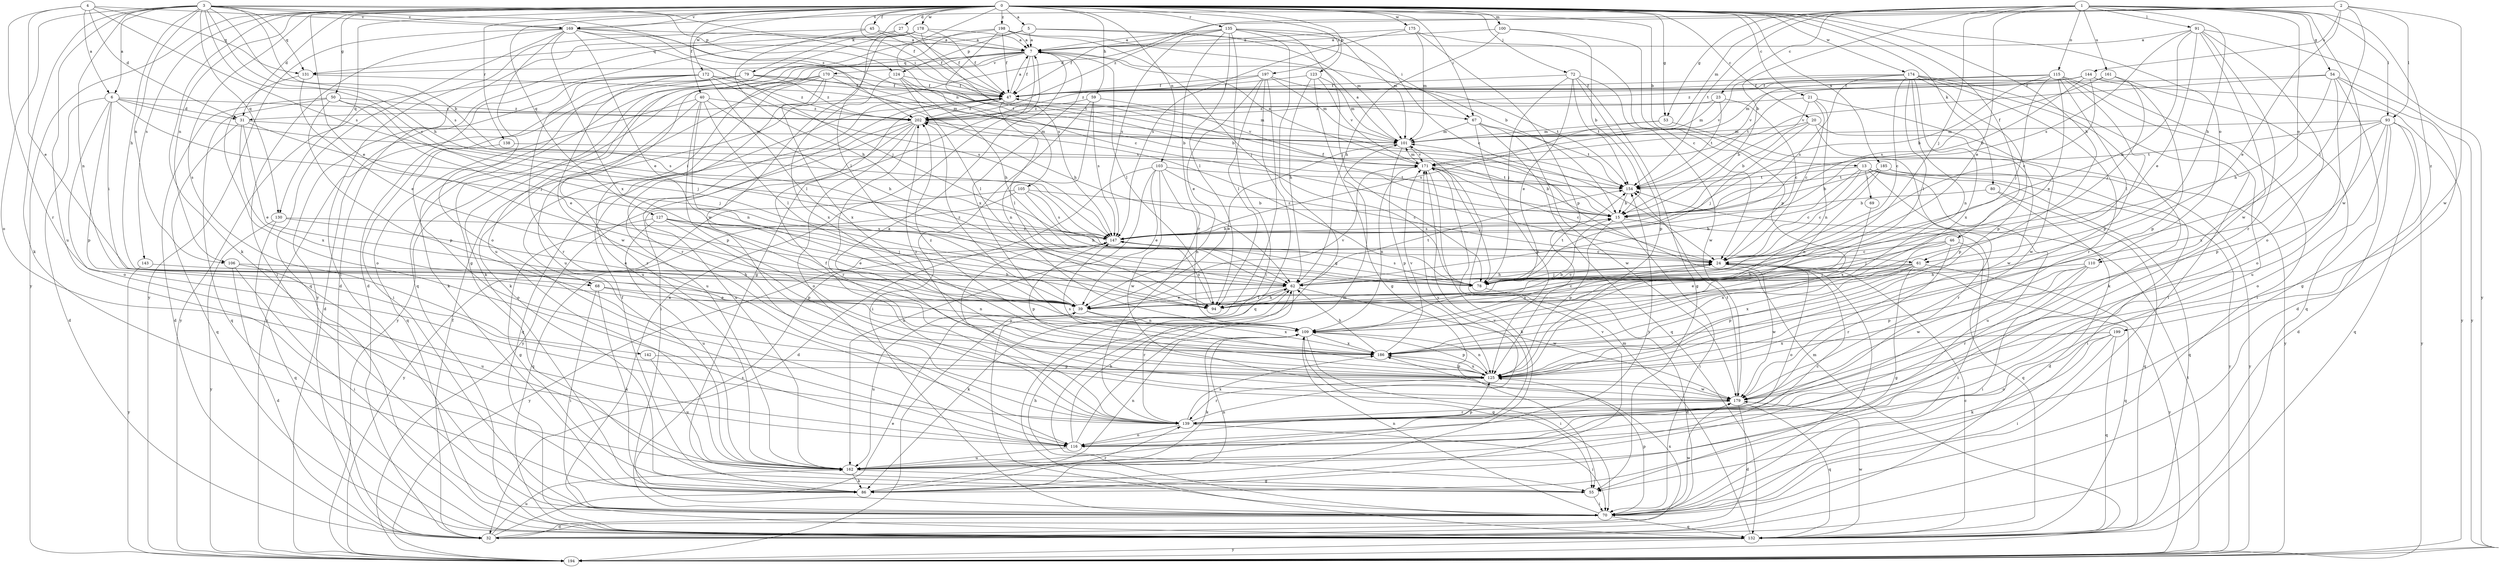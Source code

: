 strict digraph  {
0;
1;
2;
3;
4;
5;
6;
7;
13;
15;
20;
21;
23;
24;
27;
31;
32;
39;
40;
45;
46;
47;
50;
53;
54;
55;
59;
61;
62;
67;
68;
69;
70;
72;
78;
79;
80;
86;
91;
93;
94;
100;
101;
103;
105;
106;
109;
110;
115;
116;
123;
124;
125;
127;
130;
131;
132;
135;
138;
139;
142;
143;
144;
147;
154;
161;
162;
169;
170;
171;
172;
174;
175;
178;
179;
185;
186;
194;
197;
198;
199;
202;
0 -> 5  [label=a];
0 -> 13  [label=b];
0 -> 20  [label=c];
0 -> 21  [label=c];
0 -> 27  [label=d];
0 -> 31  [label=d];
0 -> 39  [label=e];
0 -> 40  [label=f];
0 -> 45  [label=f];
0 -> 46  [label=f];
0 -> 47  [label=f];
0 -> 50  [label=g];
0 -> 53  [label=g];
0 -> 59  [label=h];
0 -> 61  [label=h];
0 -> 67  [label=i];
0 -> 72  [label=j];
0 -> 79  [label=k];
0 -> 80  [label=k];
0 -> 86  [label=k];
0 -> 100  [label=m];
0 -> 103  [label=n];
0 -> 105  [label=n];
0 -> 106  [label=n];
0 -> 110  [label=o];
0 -> 123  [label=p];
0 -> 127  [label=q];
0 -> 130  [label=q];
0 -> 135  [label=r];
0 -> 138  [label=r];
0 -> 142  [label=s];
0 -> 143  [label=s];
0 -> 169  [label=v];
0 -> 172  [label=w];
0 -> 174  [label=w];
0 -> 175  [label=w];
0 -> 178  [label=w];
0 -> 185  [label=x];
0 -> 194  [label=y];
0 -> 197  [label=z];
0 -> 198  [label=z];
1 -> 15  [label=b];
1 -> 23  [label=c];
1 -> 39  [label=e];
1 -> 53  [label=g];
1 -> 54  [label=g];
1 -> 61  [label=h];
1 -> 78  [label=j];
1 -> 91  [label=l];
1 -> 93  [label=l];
1 -> 101  [label=m];
1 -> 110  [label=o];
1 -> 115  [label=o];
1 -> 154  [label=t];
1 -> 161  [label=u];
1 -> 179  [label=w];
1 -> 199  [label=z];
2 -> 31  [label=d];
2 -> 39  [label=e];
2 -> 93  [label=l];
2 -> 94  [label=l];
2 -> 144  [label=s];
2 -> 169  [label=v];
2 -> 179  [label=w];
2 -> 202  [label=z];
3 -> 6  [label=a];
3 -> 15  [label=b];
3 -> 24  [label=c];
3 -> 61  [label=h];
3 -> 62  [label=h];
3 -> 67  [label=i];
3 -> 86  [label=k];
3 -> 106  [label=n];
3 -> 109  [label=n];
3 -> 116  [label=o];
3 -> 124  [label=p];
3 -> 130  [label=q];
3 -> 131  [label=q];
3 -> 147  [label=s];
3 -> 162  [label=u];
3 -> 169  [label=v];
3 -> 202  [label=z];
4 -> 6  [label=a];
4 -> 31  [label=d];
4 -> 39  [label=e];
4 -> 131  [label=q];
4 -> 139  [label=r];
4 -> 147  [label=s];
4 -> 169  [label=v];
5 -> 7  [label=a];
5 -> 67  [label=i];
5 -> 101  [label=m];
5 -> 124  [label=p];
5 -> 131  [label=q];
6 -> 31  [label=d];
6 -> 32  [label=d];
6 -> 68  [label=i];
6 -> 78  [label=j];
6 -> 116  [label=o];
6 -> 125  [label=p];
6 -> 147  [label=s];
6 -> 202  [label=z];
7 -> 47  [label=f];
7 -> 55  [label=g];
7 -> 68  [label=i];
7 -> 86  [label=k];
7 -> 94  [label=l];
7 -> 131  [label=q];
7 -> 162  [label=u];
7 -> 170  [label=v];
7 -> 186  [label=x];
13 -> 24  [label=c];
13 -> 62  [label=h];
13 -> 69  [label=i];
13 -> 132  [label=q];
13 -> 139  [label=r];
13 -> 154  [label=t];
13 -> 162  [label=u];
13 -> 194  [label=y];
15 -> 47  [label=f];
15 -> 70  [label=i];
15 -> 125  [label=p];
15 -> 132  [label=q];
15 -> 147  [label=s];
20 -> 15  [label=b];
20 -> 78  [label=j];
20 -> 101  [label=m];
20 -> 179  [label=w];
20 -> 194  [label=y];
21 -> 15  [label=b];
21 -> 24  [label=c];
21 -> 109  [label=n];
21 -> 179  [label=w];
21 -> 202  [label=z];
23 -> 24  [label=c];
23 -> 101  [label=m];
23 -> 154  [label=t];
23 -> 202  [label=z];
24 -> 62  [label=h];
24 -> 70  [label=i];
24 -> 78  [label=j];
24 -> 109  [label=n];
24 -> 116  [label=o];
24 -> 132  [label=q];
24 -> 179  [label=w];
27 -> 7  [label=a];
27 -> 32  [label=d];
27 -> 47  [label=f];
27 -> 94  [label=l];
31 -> 39  [label=e];
31 -> 78  [label=j];
31 -> 101  [label=m];
31 -> 132  [label=q];
31 -> 186  [label=x];
32 -> 39  [label=e];
32 -> 47  [label=f];
32 -> 162  [label=u];
32 -> 186  [label=x];
39 -> 109  [label=n];
39 -> 162  [label=u];
39 -> 171  [label=v];
39 -> 186  [label=x];
39 -> 202  [label=z];
40 -> 62  [label=h];
40 -> 94  [label=l];
40 -> 109  [label=n];
40 -> 125  [label=p];
40 -> 132  [label=q];
40 -> 139  [label=r];
40 -> 202  [label=z];
45 -> 7  [label=a];
45 -> 47  [label=f];
45 -> 62  [label=h];
45 -> 70  [label=i];
46 -> 24  [label=c];
46 -> 70  [label=i];
46 -> 78  [label=j];
46 -> 139  [label=r];
46 -> 186  [label=x];
47 -> 7  [label=a];
47 -> 70  [label=i];
47 -> 94  [label=l];
47 -> 101  [label=m];
47 -> 162  [label=u];
47 -> 202  [label=z];
50 -> 32  [label=d];
50 -> 39  [label=e];
50 -> 78  [label=j];
50 -> 125  [label=p];
50 -> 132  [label=q];
50 -> 202  [label=z];
53 -> 101  [label=m];
53 -> 125  [label=p];
53 -> 147  [label=s];
54 -> 32  [label=d];
54 -> 47  [label=f];
54 -> 55  [label=g];
54 -> 62  [label=h];
54 -> 116  [label=o];
54 -> 171  [label=v];
54 -> 194  [label=y];
55 -> 70  [label=i];
59 -> 70  [label=i];
59 -> 109  [label=n];
59 -> 147  [label=s];
59 -> 171  [label=v];
59 -> 202  [label=z];
61 -> 39  [label=e];
61 -> 55  [label=g];
61 -> 62  [label=h];
61 -> 78  [label=j];
61 -> 125  [label=p];
61 -> 186  [label=x];
61 -> 194  [label=y];
62 -> 39  [label=e];
62 -> 86  [label=k];
62 -> 94  [label=l];
62 -> 139  [label=r];
62 -> 154  [label=t];
62 -> 179  [label=w];
67 -> 101  [label=m];
67 -> 125  [label=p];
67 -> 132  [label=q];
67 -> 154  [label=t];
67 -> 179  [label=w];
68 -> 39  [label=e];
68 -> 70  [label=i];
68 -> 86  [label=k];
68 -> 109  [label=n];
69 -> 186  [label=x];
70 -> 32  [label=d];
70 -> 62  [label=h];
70 -> 109  [label=n];
70 -> 125  [label=p];
70 -> 132  [label=q];
70 -> 147  [label=s];
70 -> 179  [label=w];
72 -> 39  [label=e];
72 -> 47  [label=f];
72 -> 55  [label=g];
72 -> 78  [label=j];
72 -> 125  [label=p];
72 -> 154  [label=t];
72 -> 179  [label=w];
78 -> 24  [label=c];
78 -> 32  [label=d];
78 -> 147  [label=s];
78 -> 154  [label=t];
78 -> 202  [label=z];
79 -> 15  [label=b];
79 -> 47  [label=f];
79 -> 70  [label=i];
79 -> 86  [label=k];
79 -> 194  [label=y];
79 -> 202  [label=z];
80 -> 15  [label=b];
80 -> 32  [label=d];
80 -> 132  [label=q];
86 -> 47  [label=f];
86 -> 109  [label=n];
86 -> 139  [label=r];
86 -> 171  [label=v];
91 -> 7  [label=a];
91 -> 39  [label=e];
91 -> 62  [label=h];
91 -> 116  [label=o];
91 -> 139  [label=r];
91 -> 147  [label=s];
91 -> 179  [label=w];
91 -> 194  [label=y];
93 -> 32  [label=d];
93 -> 101  [label=m];
93 -> 116  [label=o];
93 -> 125  [label=p];
93 -> 132  [label=q];
93 -> 154  [label=t];
93 -> 186  [label=x];
93 -> 194  [label=y];
94 -> 24  [label=c];
94 -> 62  [label=h];
94 -> 147  [label=s];
100 -> 7  [label=a];
100 -> 15  [label=b];
100 -> 62  [label=h];
100 -> 125  [label=p];
101 -> 7  [label=a];
101 -> 39  [label=e];
101 -> 125  [label=p];
101 -> 171  [label=v];
103 -> 24  [label=c];
103 -> 32  [label=d];
103 -> 39  [label=e];
103 -> 109  [label=n];
103 -> 154  [label=t];
103 -> 162  [label=u];
103 -> 179  [label=w];
105 -> 15  [label=b];
105 -> 62  [label=h];
105 -> 132  [label=q];
105 -> 147  [label=s];
105 -> 194  [label=y];
106 -> 32  [label=d];
106 -> 62  [label=h];
106 -> 70  [label=i];
106 -> 162  [label=u];
109 -> 15  [label=b];
109 -> 55  [label=g];
109 -> 70  [label=i];
109 -> 86  [label=k];
109 -> 125  [label=p];
109 -> 186  [label=x];
110 -> 62  [label=h];
110 -> 70  [label=i];
110 -> 125  [label=p];
110 -> 139  [label=r];
110 -> 179  [label=w];
115 -> 15  [label=b];
115 -> 39  [label=e];
115 -> 47  [label=f];
115 -> 70  [label=i];
115 -> 78  [label=j];
115 -> 94  [label=l];
115 -> 125  [label=p];
115 -> 162  [label=u];
115 -> 171  [label=v];
116 -> 62  [label=h];
116 -> 101  [label=m];
116 -> 125  [label=p];
116 -> 162  [label=u];
123 -> 47  [label=f];
123 -> 55  [label=g];
123 -> 62  [label=h];
123 -> 101  [label=m];
123 -> 171  [label=v];
124 -> 15  [label=b];
124 -> 47  [label=f];
124 -> 62  [label=h];
124 -> 94  [label=l];
124 -> 186  [label=x];
125 -> 109  [label=n];
125 -> 139  [label=r];
125 -> 147  [label=s];
125 -> 179  [label=w];
125 -> 186  [label=x];
125 -> 202  [label=z];
127 -> 39  [label=e];
127 -> 55  [label=g];
127 -> 78  [label=j];
127 -> 125  [label=p];
127 -> 147  [label=s];
127 -> 162  [label=u];
130 -> 39  [label=e];
130 -> 132  [label=q];
130 -> 147  [label=s];
130 -> 194  [label=y];
131 -> 39  [label=e];
131 -> 101  [label=m];
131 -> 116  [label=o];
132 -> 7  [label=a];
132 -> 24  [label=c];
132 -> 101  [label=m];
132 -> 179  [label=w];
132 -> 194  [label=y];
135 -> 7  [label=a];
135 -> 24  [label=c];
135 -> 47  [label=f];
135 -> 55  [label=g];
135 -> 70  [label=i];
135 -> 78  [label=j];
135 -> 94  [label=l];
135 -> 101  [label=m];
135 -> 139  [label=r];
135 -> 147  [label=s];
138 -> 116  [label=o];
138 -> 171  [label=v];
139 -> 47  [label=f];
139 -> 70  [label=i];
139 -> 116  [label=o];
139 -> 171  [label=v];
139 -> 186  [label=x];
142 -> 125  [label=p];
142 -> 162  [label=u];
143 -> 62  [label=h];
143 -> 194  [label=y];
144 -> 15  [label=b];
144 -> 24  [label=c];
144 -> 47  [label=f];
144 -> 78  [label=j];
144 -> 101  [label=m];
144 -> 154  [label=t];
144 -> 194  [label=y];
144 -> 202  [label=z];
147 -> 15  [label=b];
147 -> 24  [label=c];
147 -> 125  [label=p];
147 -> 139  [label=r];
147 -> 194  [label=y];
154 -> 15  [label=b];
161 -> 47  [label=f];
161 -> 125  [label=p];
161 -> 132  [label=q];
161 -> 147  [label=s];
162 -> 24  [label=c];
162 -> 55  [label=g];
162 -> 86  [label=k];
162 -> 109  [label=n];
162 -> 154  [label=t];
162 -> 171  [label=v];
169 -> 7  [label=a];
169 -> 24  [label=c];
169 -> 39  [label=e];
169 -> 70  [label=i];
169 -> 78  [label=j];
169 -> 116  [label=o];
169 -> 132  [label=q];
169 -> 154  [label=t];
169 -> 186  [label=x];
169 -> 194  [label=y];
170 -> 47  [label=f];
170 -> 62  [label=h];
170 -> 86  [label=k];
170 -> 139  [label=r];
170 -> 162  [label=u];
170 -> 186  [label=x];
170 -> 194  [label=y];
171 -> 7  [label=a];
171 -> 15  [label=b];
171 -> 24  [label=c];
171 -> 78  [label=j];
171 -> 86  [label=k];
171 -> 101  [label=m];
171 -> 109  [label=n];
171 -> 154  [label=t];
172 -> 32  [label=d];
172 -> 47  [label=f];
172 -> 94  [label=l];
172 -> 139  [label=r];
172 -> 147  [label=s];
172 -> 179  [label=w];
172 -> 194  [label=y];
172 -> 202  [label=z];
174 -> 24  [label=c];
174 -> 47  [label=f];
174 -> 70  [label=i];
174 -> 86  [label=k];
174 -> 94  [label=l];
174 -> 109  [label=n];
174 -> 125  [label=p];
174 -> 139  [label=r];
174 -> 147  [label=s];
174 -> 171  [label=v];
174 -> 186  [label=x];
175 -> 7  [label=a];
175 -> 24  [label=c];
175 -> 101  [label=m];
175 -> 125  [label=p];
175 -> 147  [label=s];
178 -> 7  [label=a];
178 -> 32  [label=d];
178 -> 47  [label=f];
178 -> 55  [label=g];
178 -> 154  [label=t];
178 -> 179  [label=w];
178 -> 194  [label=y];
179 -> 7  [label=a];
179 -> 32  [label=d];
179 -> 132  [label=q];
179 -> 139  [label=r];
179 -> 154  [label=t];
185 -> 15  [label=b];
185 -> 24  [label=c];
185 -> 70  [label=i];
185 -> 109  [label=n];
185 -> 154  [label=t];
185 -> 194  [label=y];
186 -> 62  [label=h];
186 -> 125  [label=p];
186 -> 171  [label=v];
186 -> 202  [label=z];
194 -> 101  [label=m];
194 -> 154  [label=t];
197 -> 39  [label=e];
197 -> 47  [label=f];
197 -> 94  [label=l];
197 -> 101  [label=m];
197 -> 132  [label=q];
197 -> 154  [label=t];
197 -> 194  [label=y];
197 -> 202  [label=z];
198 -> 7  [label=a];
198 -> 15  [label=b];
198 -> 47  [label=f];
198 -> 78  [label=j];
198 -> 132  [label=q];
198 -> 147  [label=s];
198 -> 162  [label=u];
199 -> 70  [label=i];
199 -> 86  [label=k];
199 -> 116  [label=o];
199 -> 132  [label=q];
199 -> 186  [label=x];
202 -> 101  [label=m];
202 -> 116  [label=o];
202 -> 132  [label=q];
202 -> 139  [label=r];
202 -> 162  [label=u];
202 -> 194  [label=y];
}
